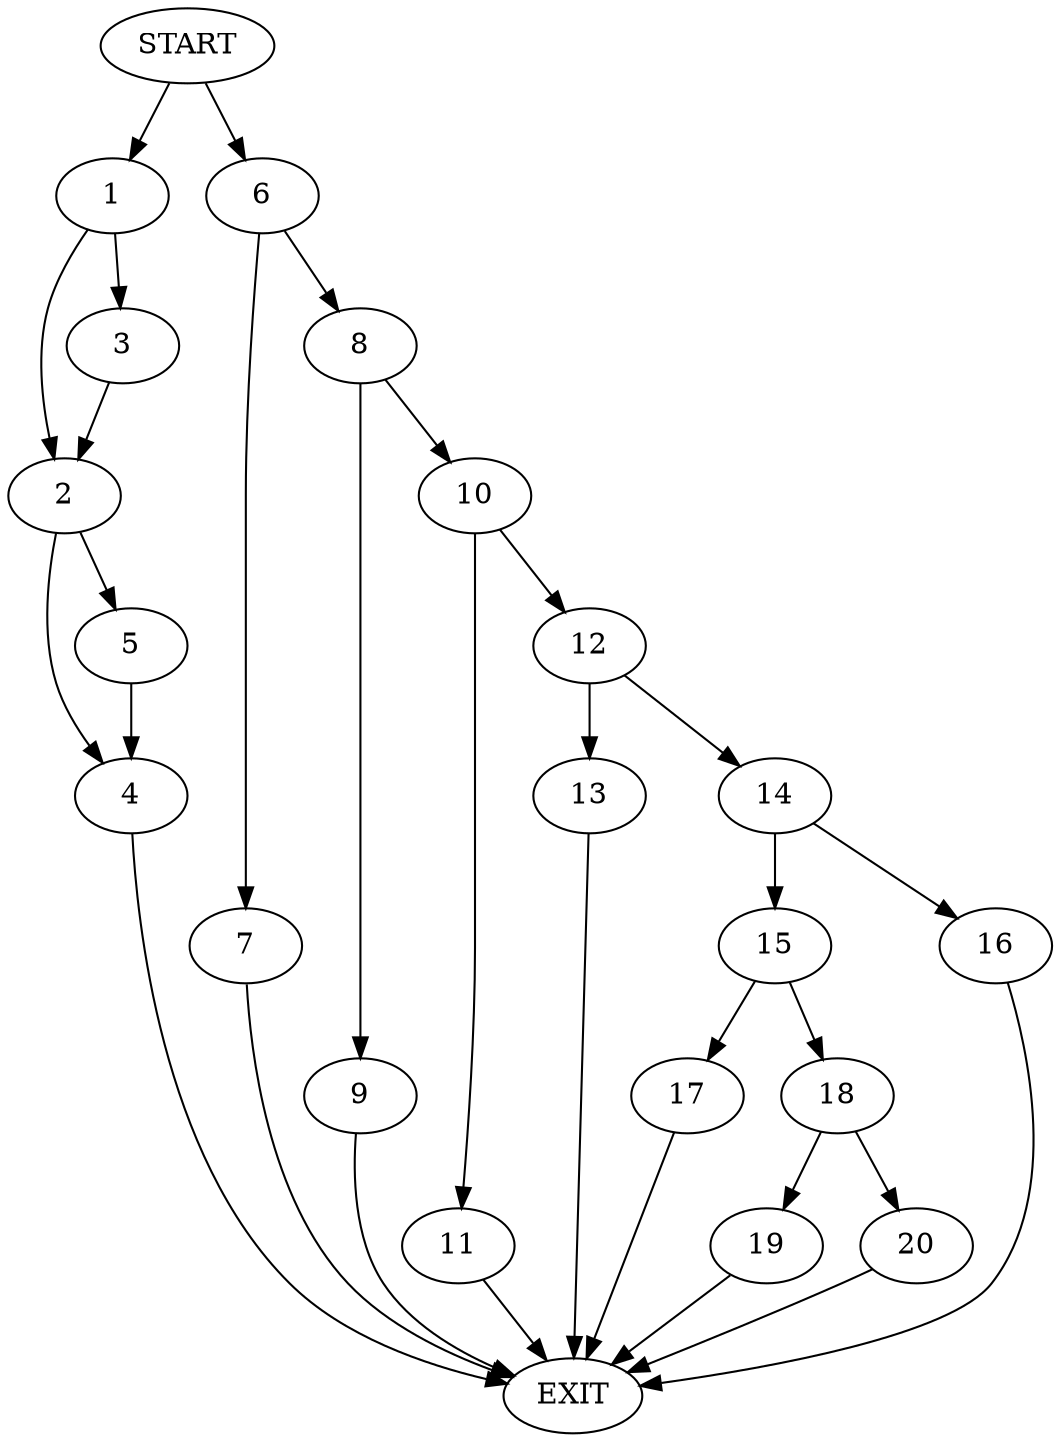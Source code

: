 digraph {
0 [label="START"]
21 [label="EXIT"]
0 -> 1
1 -> 2
1 -> 3
3 -> 2
2 -> 4
2 -> 5
5 -> 4
4 -> 21
0 -> 6
6 -> 7
6 -> 8
8 -> 9
8 -> 10
7 -> 21
9 -> 21
10 -> 11
10 -> 12
11 -> 21
12 -> 13
12 -> 14
13 -> 21
14 -> 15
14 -> 16
15 -> 17
15 -> 18
16 -> 21
17 -> 21
18 -> 19
18 -> 20
20 -> 21
19 -> 21
}
